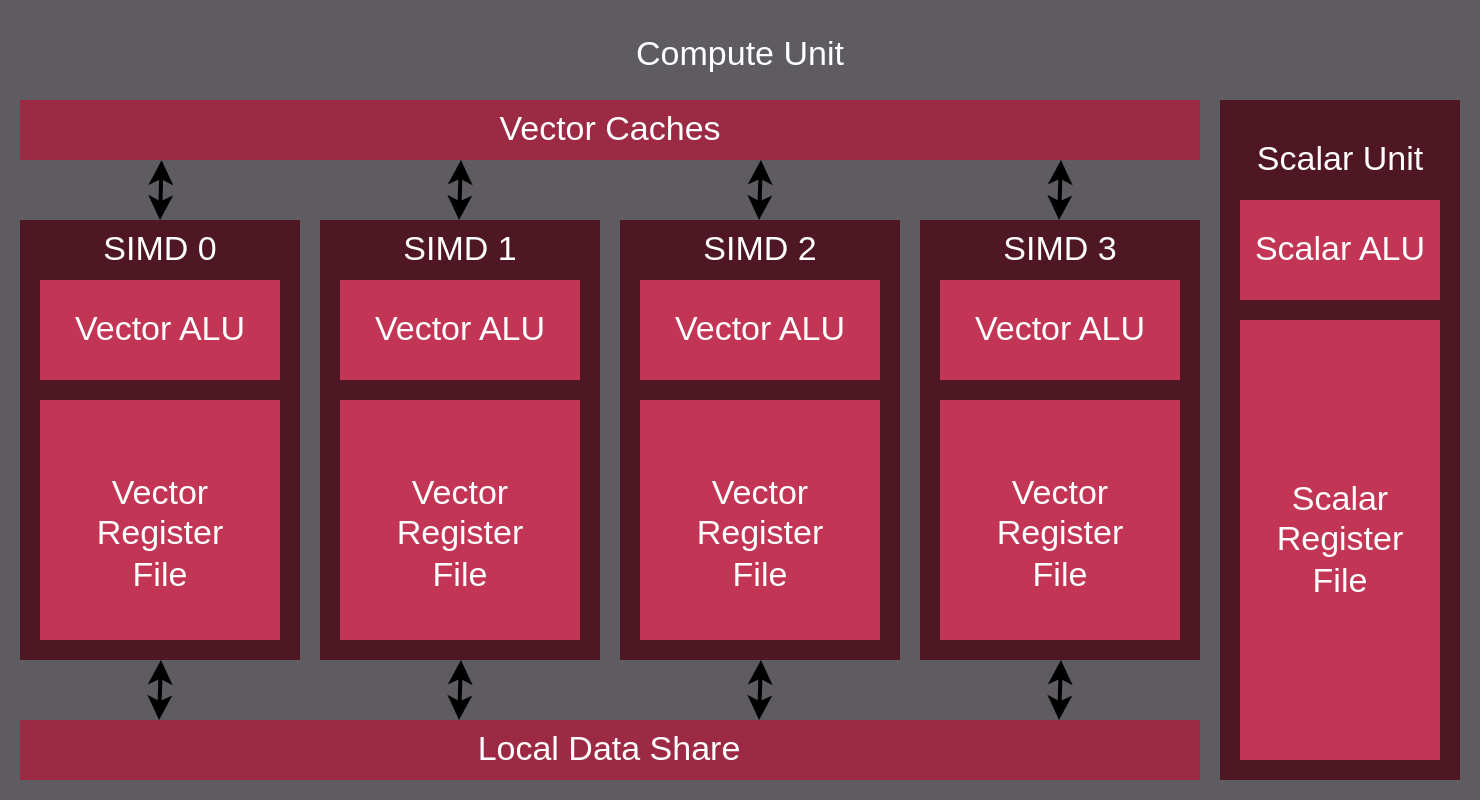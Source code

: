 <mxfile version="24.2.5" type="device">
  <diagram id="zBbb_w2fufU70cdOGtND" name="1 oldal">
    <mxGraphModel dx="1728" dy="1360" grid="1" gridSize="10" guides="1" tooltips="1" connect="1" arrows="1" fold="1" page="0" pageScale="1" pageWidth="660" pageHeight="610" background="none" math="0" shadow="0">
      <root>
        <mxCell id="0" />
        <mxCell id="1" parent="0" />
        <mxCell id="5927" value="" style="rounded=0;whiteSpace=wrap;html=1;fillColor=#5E5B61;fontColor=#FFFFFF;strokeColor=none;spacing=0;" parent="1" vertex="1">
          <mxGeometry y="-20" width="740" height="400" as="geometry" />
        </mxCell>
        <mxCell id="5928" value="Compute Unit" style="text;strokeColor=none;fillColor=none;align=center;verticalAlign=middle;rounded=0;fontFamily=Helvetica;fontSize=17;fontColor=#FFFFFF;" parent="1" vertex="1">
          <mxGeometry y="-10" width="740" height="30" as="geometry" />
        </mxCell>
        <mxCell id="5945" value="" style="rounded=0;whiteSpace=wrap;html=1;fillColor=#9C2A44;fontColor=#FFFFFF;strokeColor=none;" parent="1" vertex="1">
          <mxGeometry x="10" y="30" width="590" height="30" as="geometry" />
        </mxCell>
        <mxCell id="5946" value="&lt;font face=&quot;Helvetica&quot;&gt;Vector Caches&lt;/font&gt;" style="text;html=1;strokeColor=none;fillColor=none;align=center;verticalAlign=middle;whiteSpace=wrap;rounded=0;fontSize=17;fontColor=#FFFFFF;" parent="1" vertex="1">
          <mxGeometry x="10" y="30" width="590" height="30" as="geometry" />
        </mxCell>
        <mxCell id="UvHuP5o6jSuoLTm0AUZA-5953" value="" style="group" vertex="1" connectable="0" parent="1">
          <mxGeometry x="10" y="90" width="140" height="220" as="geometry" />
        </mxCell>
        <mxCell id="5925" value="" style="rounded=0;whiteSpace=wrap;html=1;fillColor=#4F1623;fontColor=#FFFFFF;strokeColor=none;" parent="UvHuP5o6jSuoLTm0AUZA-5953" vertex="1">
          <mxGeometry width="140" height="220" as="geometry" />
        </mxCell>
        <mxCell id="5835" value="" style="rounded=0;whiteSpace=wrap;html=1;fillColor=#C23555;fontColor=#FFFFFF;strokeColor=none;" parent="UvHuP5o6jSuoLTm0AUZA-5953" vertex="1">
          <mxGeometry x="10" y="30" width="120" height="50" as="geometry" />
        </mxCell>
        <mxCell id="5926" value="&lt;font face=&quot;Helvetica&quot;&gt;SIMD&lt;/font&gt; 0" style="text;html=1;strokeColor=none;fillColor=none;align=center;verticalAlign=middle;whiteSpace=wrap;rounded=0;fontSize=17;fontColor=#FFFFFF;" parent="UvHuP5o6jSuoLTm0AUZA-5953" vertex="1">
          <mxGeometry width="140" height="30" as="geometry" />
        </mxCell>
        <mxCell id="UvHuP5o6jSuoLTm0AUZA-5949" value="&lt;font face=&quot;Helvetica&quot;&gt;Vector ALU&lt;br&gt;&lt;/font&gt;" style="text;html=1;strokeColor=none;fillColor=none;align=center;verticalAlign=middle;whiteSpace=wrap;rounded=0;fontSize=17;fontColor=#FFFFFF;" vertex="1" parent="UvHuP5o6jSuoLTm0AUZA-5953">
          <mxGeometry x="16.25" y="40" width="107.5" height="30" as="geometry" />
        </mxCell>
        <mxCell id="UvHuP5o6jSuoLTm0AUZA-5952" value="" style="group" vertex="1" connectable="0" parent="UvHuP5o6jSuoLTm0AUZA-5953">
          <mxGeometry x="10" y="90" width="120" height="120" as="geometry" />
        </mxCell>
        <mxCell id="UvHuP5o6jSuoLTm0AUZA-5950" value="" style="rounded=0;whiteSpace=wrap;html=1;fillColor=#C23555;fontColor=#FFFFFF;strokeColor=none;" vertex="1" parent="UvHuP5o6jSuoLTm0AUZA-5952">
          <mxGeometry width="120" height="120" as="geometry" />
        </mxCell>
        <mxCell id="UvHuP5o6jSuoLTm0AUZA-5951" value="&lt;div&gt;Vector&lt;/div&gt;&lt;div&gt;Register&lt;/div&gt;&lt;div&gt;File&lt;br&gt;&lt;/div&gt;" style="text;html=1;strokeColor=none;fillColor=none;align=center;verticalAlign=middle;whiteSpace=wrap;rounded=0;fontSize=17;fontColor=#FFFFFF;" vertex="1" parent="UvHuP5o6jSuoLTm0AUZA-5952">
          <mxGeometry x="10" y="26.667" width="100" height="80" as="geometry" />
        </mxCell>
        <mxCell id="UvHuP5o6jSuoLTm0AUZA-5962" value="" style="group" vertex="1" connectable="0" parent="1">
          <mxGeometry x="310" y="90" width="140" height="220" as="geometry" />
        </mxCell>
        <mxCell id="UvHuP5o6jSuoLTm0AUZA-5963" value="" style="rounded=0;whiteSpace=wrap;html=1;fillColor=#4F1623;fontColor=#FFFFFF;strokeColor=none;" vertex="1" parent="UvHuP5o6jSuoLTm0AUZA-5962">
          <mxGeometry width="140" height="220" as="geometry" />
        </mxCell>
        <mxCell id="UvHuP5o6jSuoLTm0AUZA-5964" value="" style="rounded=0;whiteSpace=wrap;html=1;fillColor=#C23555;fontColor=#FFFFFF;strokeColor=none;" vertex="1" parent="UvHuP5o6jSuoLTm0AUZA-5962">
          <mxGeometry x="10" y="30" width="120" height="50" as="geometry" />
        </mxCell>
        <mxCell id="UvHuP5o6jSuoLTm0AUZA-5965" value="&lt;font face=&quot;Helvetica&quot;&gt;SIMD 2&lt;br&gt;&lt;/font&gt;" style="text;html=1;strokeColor=none;fillColor=none;align=center;verticalAlign=middle;whiteSpace=wrap;rounded=0;fontSize=17;fontColor=#FFFFFF;" vertex="1" parent="UvHuP5o6jSuoLTm0AUZA-5962">
          <mxGeometry width="140" height="30" as="geometry" />
        </mxCell>
        <mxCell id="UvHuP5o6jSuoLTm0AUZA-5966" value="&lt;font face=&quot;Helvetica&quot;&gt;Vector ALU&lt;br&gt;&lt;/font&gt;" style="text;html=1;strokeColor=none;fillColor=none;align=center;verticalAlign=middle;whiteSpace=wrap;rounded=0;fontSize=17;fontColor=#FFFFFF;" vertex="1" parent="UvHuP5o6jSuoLTm0AUZA-5962">
          <mxGeometry x="16.25" y="40" width="107.5" height="30" as="geometry" />
        </mxCell>
        <mxCell id="UvHuP5o6jSuoLTm0AUZA-5967" value="" style="group" vertex="1" connectable="0" parent="UvHuP5o6jSuoLTm0AUZA-5962">
          <mxGeometry x="10" y="90" width="120" height="120" as="geometry" />
        </mxCell>
        <mxCell id="UvHuP5o6jSuoLTm0AUZA-5968" value="" style="rounded=0;whiteSpace=wrap;html=1;fillColor=#C23555;fontColor=#FFFFFF;strokeColor=none;" vertex="1" parent="UvHuP5o6jSuoLTm0AUZA-5967">
          <mxGeometry width="120" height="120" as="geometry" />
        </mxCell>
        <mxCell id="UvHuP5o6jSuoLTm0AUZA-5969" value="&lt;div&gt;Vector&lt;/div&gt;&lt;div&gt;Register&lt;br&gt;&lt;/div&gt;&lt;div&gt;File&lt;br&gt;&lt;/div&gt;" style="text;html=1;strokeColor=none;fillColor=none;align=center;verticalAlign=middle;whiteSpace=wrap;rounded=0;fontSize=17;fontColor=#FFFFFF;" vertex="1" parent="UvHuP5o6jSuoLTm0AUZA-5967">
          <mxGeometry x="10" y="26.667" width="100" height="80" as="geometry" />
        </mxCell>
        <mxCell id="UvHuP5o6jSuoLTm0AUZA-5970" value="" style="group" vertex="1" connectable="0" parent="1">
          <mxGeometry x="460" y="90" width="140" height="220" as="geometry" />
        </mxCell>
        <mxCell id="UvHuP5o6jSuoLTm0AUZA-5971" value="" style="rounded=0;whiteSpace=wrap;html=1;fillColor=#4F1623;fontColor=#FFFFFF;strokeColor=none;" vertex="1" parent="UvHuP5o6jSuoLTm0AUZA-5970">
          <mxGeometry width="140" height="220" as="geometry" />
        </mxCell>
        <mxCell id="UvHuP5o6jSuoLTm0AUZA-5972" value="" style="rounded=0;whiteSpace=wrap;html=1;fillColor=#C23555;fontColor=#FFFFFF;strokeColor=none;" vertex="1" parent="UvHuP5o6jSuoLTm0AUZA-5970">
          <mxGeometry x="10" y="30" width="120" height="50" as="geometry" />
        </mxCell>
        <mxCell id="UvHuP5o6jSuoLTm0AUZA-5973" value="&lt;font face=&quot;Helvetica&quot;&gt;SIMD 3&lt;br&gt;&lt;/font&gt;" style="text;html=1;strokeColor=none;fillColor=none;align=center;verticalAlign=middle;whiteSpace=wrap;rounded=0;fontSize=17;fontColor=#FFFFFF;" vertex="1" parent="UvHuP5o6jSuoLTm0AUZA-5970">
          <mxGeometry width="140" height="30" as="geometry" />
        </mxCell>
        <mxCell id="UvHuP5o6jSuoLTm0AUZA-5974" value="&lt;font face=&quot;Helvetica&quot;&gt;Vector ALU&lt;br&gt;&lt;/font&gt;" style="text;html=1;strokeColor=none;fillColor=none;align=center;verticalAlign=middle;whiteSpace=wrap;rounded=0;fontSize=17;fontColor=#FFFFFF;" vertex="1" parent="UvHuP5o6jSuoLTm0AUZA-5970">
          <mxGeometry x="16.25" y="40" width="107.5" height="30" as="geometry" />
        </mxCell>
        <mxCell id="UvHuP5o6jSuoLTm0AUZA-5975" value="" style="group" vertex="1" connectable="0" parent="UvHuP5o6jSuoLTm0AUZA-5970">
          <mxGeometry x="10" y="90" width="120" height="120" as="geometry" />
        </mxCell>
        <mxCell id="UvHuP5o6jSuoLTm0AUZA-5976" value="" style="rounded=0;whiteSpace=wrap;html=1;fillColor=#C23555;fontColor=#FFFFFF;strokeColor=none;" vertex="1" parent="UvHuP5o6jSuoLTm0AUZA-5975">
          <mxGeometry width="120" height="120" as="geometry" />
        </mxCell>
        <mxCell id="UvHuP5o6jSuoLTm0AUZA-5977" value="&lt;div&gt;Vector&lt;/div&gt;&lt;div&gt;Register&lt;br&gt;&lt;/div&gt;&lt;div&gt;File&lt;br&gt;&lt;/div&gt;" style="text;html=1;strokeColor=none;fillColor=none;align=center;verticalAlign=middle;whiteSpace=wrap;rounded=0;fontSize=17;fontColor=#FFFFFF;" vertex="1" parent="UvHuP5o6jSuoLTm0AUZA-5975">
          <mxGeometry x="10" y="26.667" width="100" height="80" as="geometry" />
        </mxCell>
        <mxCell id="UvHuP5o6jSuoLTm0AUZA-5981" value="" style="endArrow=classic;startArrow=classic;html=1;rounded=0;entryX=0.5;entryY=0;entryDx=0;entryDy=0;exitX=0.12;exitY=1.005;exitDx=0;exitDy=0;exitPerimeter=0;strokeWidth=2;" edge="1" parent="1" source="5945" target="5926">
          <mxGeometry width="50" height="50" relative="1" as="geometry">
            <mxPoint x="450" y="350" as="sourcePoint" />
            <mxPoint x="470" y="320" as="targetPoint" />
          </mxGeometry>
        </mxCell>
        <mxCell id="UvHuP5o6jSuoLTm0AUZA-5982" value="" style="endArrow=classic;startArrow=classic;html=1;rounded=0;entryX=0.5;entryY=0;entryDx=0;entryDy=0;exitX=0.12;exitY=1.005;exitDx=0;exitDy=0;exitPerimeter=0;strokeWidth=2;" edge="1" parent="1">
          <mxGeometry width="50" height="50" relative="1" as="geometry">
            <mxPoint x="230.5" y="60" as="sourcePoint" />
            <mxPoint x="229.5" y="90" as="targetPoint" />
          </mxGeometry>
        </mxCell>
        <mxCell id="UvHuP5o6jSuoLTm0AUZA-5983" value="" style="endArrow=classic;startArrow=classic;html=1;rounded=0;entryX=0.5;entryY=0;entryDx=0;entryDy=0;exitX=0.12;exitY=1.005;exitDx=0;exitDy=0;exitPerimeter=0;strokeWidth=2;" edge="1" parent="1">
          <mxGeometry width="50" height="50" relative="1" as="geometry">
            <mxPoint x="380.5" y="60" as="sourcePoint" />
            <mxPoint x="379.5" y="90" as="targetPoint" />
          </mxGeometry>
        </mxCell>
        <mxCell id="UvHuP5o6jSuoLTm0AUZA-5984" value="" style="endArrow=classic;startArrow=classic;html=1;rounded=0;entryX=0.5;entryY=0;entryDx=0;entryDy=0;exitX=0.12;exitY=1.005;exitDx=0;exitDy=0;exitPerimeter=0;strokeWidth=2;" edge="1" parent="1">
          <mxGeometry width="50" height="50" relative="1" as="geometry">
            <mxPoint x="530.5" y="60" as="sourcePoint" />
            <mxPoint x="529.5" y="90" as="targetPoint" />
          </mxGeometry>
        </mxCell>
        <mxCell id="UvHuP5o6jSuoLTm0AUZA-5985" value="" style="endArrow=classic;startArrow=classic;html=1;rounded=0;entryX=0.5;entryY=0;entryDx=0;entryDy=0;exitX=0.12;exitY=1.005;exitDx=0;exitDy=0;exitPerimeter=0;strokeWidth=2;" edge="1" parent="1">
          <mxGeometry width="50" height="50" relative="1" as="geometry">
            <mxPoint x="80.5" y="310" as="sourcePoint" />
            <mxPoint x="79.5" y="340" as="targetPoint" />
          </mxGeometry>
        </mxCell>
        <mxCell id="UvHuP5o6jSuoLTm0AUZA-5986" value="" style="endArrow=classic;startArrow=classic;html=1;rounded=0;entryX=0.5;entryY=0;entryDx=0;entryDy=0;exitX=0.12;exitY=1.005;exitDx=0;exitDy=0;exitPerimeter=0;strokeWidth=2;" edge="1" parent="1">
          <mxGeometry width="50" height="50" relative="1" as="geometry">
            <mxPoint x="230.5" y="310" as="sourcePoint" />
            <mxPoint x="229.5" y="340" as="targetPoint" />
          </mxGeometry>
        </mxCell>
        <mxCell id="UvHuP5o6jSuoLTm0AUZA-5987" value="" style="endArrow=classic;startArrow=classic;html=1;rounded=0;entryX=0.5;entryY=0;entryDx=0;entryDy=0;exitX=0.12;exitY=1.005;exitDx=0;exitDy=0;exitPerimeter=0;strokeWidth=2;" edge="1" parent="1">
          <mxGeometry width="50" height="50" relative="1" as="geometry">
            <mxPoint x="380.5" y="310" as="sourcePoint" />
            <mxPoint x="379.5" y="340" as="targetPoint" />
          </mxGeometry>
        </mxCell>
        <mxCell id="UvHuP5o6jSuoLTm0AUZA-5988" value="" style="endArrow=classic;startArrow=classic;html=1;rounded=0;entryX=0.5;entryY=0;entryDx=0;entryDy=0;exitX=0.12;exitY=1.005;exitDx=0;exitDy=0;exitPerimeter=0;strokeWidth=2;" edge="1" parent="1">
          <mxGeometry width="50" height="50" relative="1" as="geometry">
            <mxPoint x="530.5" y="310" as="sourcePoint" />
            <mxPoint x="529.5" y="340" as="targetPoint" />
          </mxGeometry>
        </mxCell>
        <mxCell id="UvHuP5o6jSuoLTm0AUZA-5955" value="" style="rounded=0;whiteSpace=wrap;html=1;fillColor=#4F1623;fontColor=#FFFFFF;strokeColor=none;" vertex="1" parent="1">
          <mxGeometry x="160" y="90" width="140" height="220" as="geometry" />
        </mxCell>
        <mxCell id="UvHuP5o6jSuoLTm0AUZA-5956" value="" style="rounded=0;whiteSpace=wrap;html=1;fillColor=#C23555;fontColor=#FFFFFF;strokeColor=none;" vertex="1" parent="1">
          <mxGeometry x="170" y="120" width="120" height="50" as="geometry" />
        </mxCell>
        <mxCell id="UvHuP5o6jSuoLTm0AUZA-5957" value="&lt;font face=&quot;Helvetica&quot;&gt;SIMD 1&lt;br&gt;&lt;/font&gt;" style="text;html=1;strokeColor=none;fillColor=none;align=center;verticalAlign=middle;whiteSpace=wrap;rounded=0;fontSize=17;fontColor=#FFFFFF;" vertex="1" parent="1">
          <mxGeometry x="160" y="90" width="140" height="30" as="geometry" />
        </mxCell>
        <mxCell id="UvHuP5o6jSuoLTm0AUZA-5958" value="&lt;font face=&quot;Helvetica&quot;&gt;Vector ALU&lt;br&gt;&lt;/font&gt;" style="text;html=1;strokeColor=none;fillColor=none;align=center;verticalAlign=middle;whiteSpace=wrap;rounded=0;fontSize=17;fontColor=#FFFFFF;" vertex="1" parent="1">
          <mxGeometry x="176.25" y="130" width="107.5" height="30" as="geometry" />
        </mxCell>
        <mxCell id="UvHuP5o6jSuoLTm0AUZA-5959" value="" style="group" vertex="1" connectable="0" parent="1">
          <mxGeometry x="170" y="180" width="120" height="120" as="geometry" />
        </mxCell>
        <mxCell id="UvHuP5o6jSuoLTm0AUZA-5960" value="" style="rounded=0;whiteSpace=wrap;html=1;fillColor=#C23555;fontColor=#FFFFFF;strokeColor=none;" vertex="1" parent="UvHuP5o6jSuoLTm0AUZA-5959">
          <mxGeometry width="120" height="120" as="geometry" />
        </mxCell>
        <mxCell id="UvHuP5o6jSuoLTm0AUZA-5961" value="&lt;div&gt;Vector&lt;/div&gt;&lt;div&gt;Register&lt;br&gt;&lt;/div&gt;&lt;div&gt;File&lt;br&gt;&lt;/div&gt;" style="text;html=1;strokeColor=none;fillColor=none;align=center;verticalAlign=middle;whiteSpace=wrap;rounded=0;fontSize=17;fontColor=#FFFFFF;" vertex="1" parent="UvHuP5o6jSuoLTm0AUZA-5959">
          <mxGeometry x="10" y="26.667" width="100" height="80" as="geometry" />
        </mxCell>
        <mxCell id="UvHuP5o6jSuoLTm0AUZA-5994" value="" style="rounded=0;whiteSpace=wrap;html=1;fillColor=#4F1623;fontColor=#FFFFFF;strokeColor=none;direction=south;" vertex="1" parent="1">
          <mxGeometry x="610" y="30" width="120" height="340" as="geometry" />
        </mxCell>
        <mxCell id="UvHuP5o6jSuoLTm0AUZA-5995" value="" style="rounded=0;whiteSpace=wrap;html=1;fillColor=#C23555;fontColor=#FFFFFF;strokeColor=none;direction=south;" vertex="1" parent="1">
          <mxGeometry x="620" y="80" width="100" height="50" as="geometry" />
        </mxCell>
        <mxCell id="UvHuP5o6jSuoLTm0AUZA-5997" value="&lt;font face=&quot;Helvetica&quot;&gt;Scalar ALU&lt;br&gt;&lt;/font&gt;" style="text;html=1;strokeColor=none;fillColor=none;align=center;verticalAlign=middle;whiteSpace=wrap;rounded=0;fontSize=17;fontColor=#FFFFFF;rotation=0;" vertex="1" parent="1">
          <mxGeometry x="620" y="90" width="100" height="30" as="geometry" />
        </mxCell>
        <mxCell id="UvHuP5o6jSuoLTm0AUZA-5996" value="Scalar Unit" style="text;html=1;strokeColor=none;fillColor=none;align=center;verticalAlign=middle;whiteSpace=wrap;rounded=0;fontSize=17;fontColor=#FFFFFF;rotation=0;" vertex="1" parent="1">
          <mxGeometry x="620" y="40" width="100" height="40" as="geometry" />
        </mxCell>
        <mxCell id="UvHuP5o6jSuoLTm0AUZA-6001" value="" style="rounded=0;whiteSpace=wrap;html=1;fillColor=#C23555;fontColor=#FFFFFF;strokeColor=none;direction=south;" vertex="1" parent="1">
          <mxGeometry x="620" y="140" width="100" height="220" as="geometry" />
        </mxCell>
        <mxCell id="UvHuP5o6jSuoLTm0AUZA-6002" value="&lt;div&gt;Scalar&lt;/div&gt;&lt;div&gt;Register&lt;/div&gt;&lt;div&gt;File&lt;/div&gt;" style="text;html=1;strokeColor=none;fillColor=none;align=center;verticalAlign=middle;whiteSpace=wrap;rounded=0;fontSize=17;fontColor=#FFFFFF;rotation=0;" vertex="1" parent="1">
          <mxGeometry x="620" y="140" width="100" height="220" as="geometry" />
        </mxCell>
        <mxCell id="5943" value="" style="rounded=0;whiteSpace=wrap;html=1;fillColor=#9C2A44;fontColor=#FFFFFF;strokeColor=none;" parent="1" vertex="1">
          <mxGeometry x="10" y="340" width="590" height="30" as="geometry" />
        </mxCell>
        <mxCell id="5944" value="Local Data Share" style="text;html=1;strokeColor=none;fillColor=none;align=center;verticalAlign=middle;whiteSpace=wrap;rounded=0;fontSize=17;fontColor=#FFFFFF;" parent="1" vertex="1">
          <mxGeometry x="117.273" y="340" width="375.455" height="30" as="geometry" />
        </mxCell>
      </root>
    </mxGraphModel>
  </diagram>
</mxfile>
